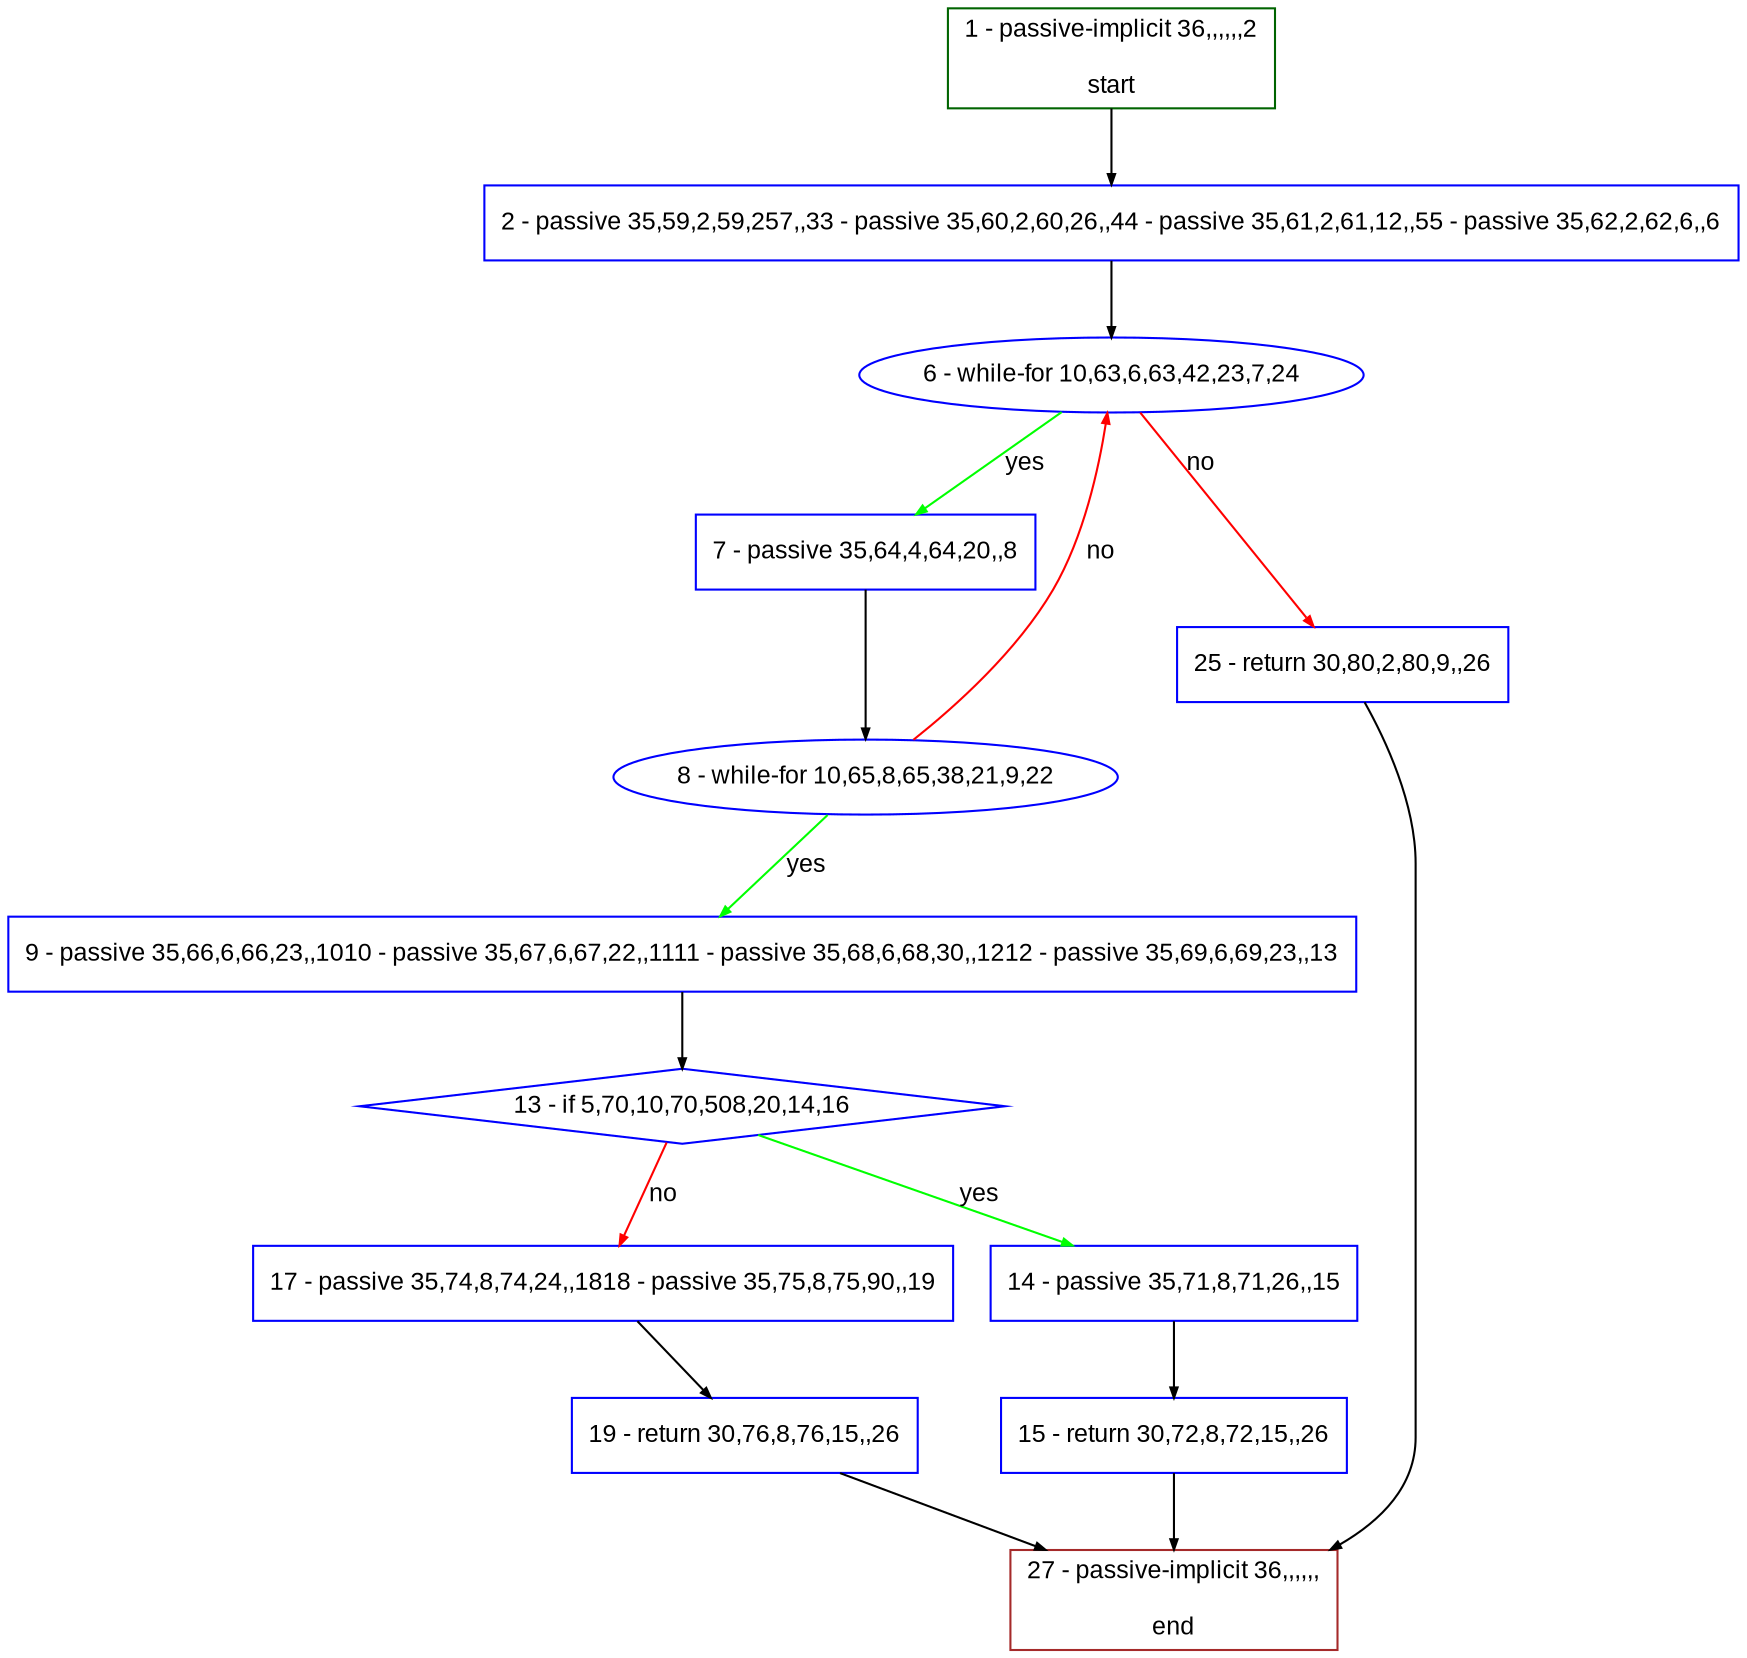 digraph "" {
  graph [pack="true", label="", fontsize="12", packmode="clust", fontname="Arial", fillcolor="#FFFFCC", bgcolor="white", style="rounded,filled", compound="true"];
  node [node_initialized="no", label="", color="grey", fontsize="12", fillcolor="white", fontname="Arial", style="filled", shape="rectangle", compound="true", fixedsize="false"];
  edge [fontcolor="black", arrowhead="normal", arrowtail="none", arrowsize="0.5", ltail="", label="", color="black", fontsize="12", lhead="", fontname="Arial", dir="forward", compound="true"];
  __N1 [label="2 - passive 35,59,2,59,257,,33 - passive 35,60,2,60,26,,44 - passive 35,61,2,61,12,,55 - passive 35,62,2,62,6,,6", color="#0000ff", fillcolor="#ffffff", style="filled", shape="box"];
  __N2 [label="1 - passive-implicit 36,,,,,,2\n\nstart", color="#006400", fillcolor="#ffffff", style="filled", shape="box"];
  __N3 [label="6 - while-for 10,63,6,63,42,23,7,24", color="#0000ff", fillcolor="#ffffff", style="filled", shape="oval"];
  __N4 [label="7 - passive 35,64,4,64,20,,8", color="#0000ff", fillcolor="#ffffff", style="filled", shape="box"];
  __N5 [label="25 - return 30,80,2,80,9,,26", color="#0000ff", fillcolor="#ffffff", style="filled", shape="box"];
  __N6 [label="8 - while-for 10,65,8,65,38,21,9,22", color="#0000ff", fillcolor="#ffffff", style="filled", shape="oval"];
  __N7 [label="9 - passive 35,66,6,66,23,,1010 - passive 35,67,6,67,22,,1111 - passive 35,68,6,68,30,,1212 - passive 35,69,6,69,23,,13", color="#0000ff", fillcolor="#ffffff", style="filled", shape="box"];
  __N8 [label="13 - if 5,70,10,70,508,20,14,16", color="#0000ff", fillcolor="#ffffff", style="filled", shape="diamond"];
  __N9 [label="14 - passive 35,71,8,71,26,,15", color="#0000ff", fillcolor="#ffffff", style="filled", shape="box"];
  __N10 [label="17 - passive 35,74,8,74,24,,1818 - passive 35,75,8,75,90,,19", color="#0000ff", fillcolor="#ffffff", style="filled", shape="box"];
  __N11 [label="15 - return 30,72,8,72,15,,26", color="#0000ff", fillcolor="#ffffff", style="filled", shape="box"];
  __N12 [label="27 - passive-implicit 36,,,,,,\n\nend", color="#a52a2a", fillcolor="#ffffff", style="filled", shape="box"];
  __N13 [label="19 - return 30,76,8,76,15,,26", color="#0000ff", fillcolor="#ffffff", style="filled", shape="box"];
  __N2 -> __N1 [arrowhead="normal", arrowtail="none", color="#000000", label="", dir="forward"];
  __N1 -> __N3 [arrowhead="normal", arrowtail="none", color="#000000", label="", dir="forward"];
  __N3 -> __N4 [arrowhead="normal", arrowtail="none", color="#00ff00", label="yes", dir="forward"];
  __N3 -> __N5 [arrowhead="normal", arrowtail="none", color="#ff0000", label="no", dir="forward"];
  __N4 -> __N6 [arrowhead="normal", arrowtail="none", color="#000000", label="", dir="forward"];
  __N6 -> __N3 [arrowhead="normal", arrowtail="none", color="#ff0000", label="no", dir="forward"];
  __N6 -> __N7 [arrowhead="normal", arrowtail="none", color="#00ff00", label="yes", dir="forward"];
  __N7 -> __N8 [arrowhead="normal", arrowtail="none", color="#000000", label="", dir="forward"];
  __N8 -> __N9 [arrowhead="normal", arrowtail="none", color="#00ff00", label="yes", dir="forward"];
  __N8 -> __N10 [arrowhead="normal", arrowtail="none", color="#ff0000", label="no", dir="forward"];
  __N9 -> __N11 [arrowhead="normal", arrowtail="none", color="#000000", label="", dir="forward"];
  __N11 -> __N12 [arrowhead="normal", arrowtail="none", color="#000000", label="", dir="forward"];
  __N10 -> __N13 [arrowhead="normal", arrowtail="none", color="#000000", label="", dir="forward"];
  __N13 -> __N12 [arrowhead="normal", arrowtail="none", color="#000000", label="", dir="forward"];
  __N5 -> __N12 [arrowhead="normal", arrowtail="none", color="#000000", label="", dir="forward"];
}
